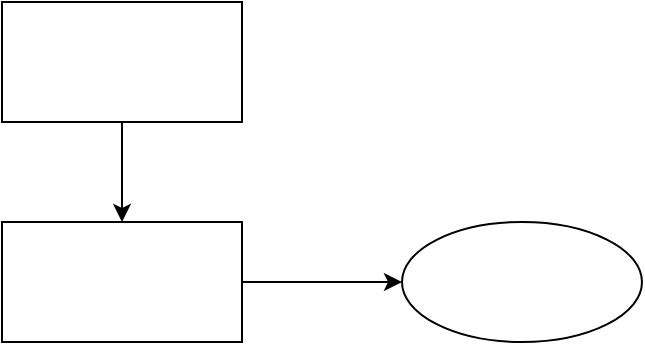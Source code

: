 <mxfile version="16.5.6" type="github">
  <diagram id="KoMX7xQN2vZGde59Y5xR" name="Page-1">
    <mxGraphModel dx="1422" dy="882" grid="1" gridSize="10" guides="1" tooltips="1" connect="1" arrows="1" fold="1" page="1" pageScale="1" pageWidth="827" pageHeight="1169" math="0" shadow="0">
      <root>
        <mxCell id="0" />
        <mxCell id="1" parent="0" />
        <mxCell id="WqC7M9tdgwX8udOdKjSr-3" value="" style="edgeStyle=orthogonalEdgeStyle;rounded=0;orthogonalLoop=1;jettySize=auto;html=1;" edge="1" parent="1" source="WqC7M9tdgwX8udOdKjSr-1" target="WqC7M9tdgwX8udOdKjSr-2">
          <mxGeometry relative="1" as="geometry" />
        </mxCell>
        <mxCell id="WqC7M9tdgwX8udOdKjSr-1" value="" style="rounded=0;whiteSpace=wrap;html=1;" vertex="1" parent="1">
          <mxGeometry x="354" y="120" width="120" height="60" as="geometry" />
        </mxCell>
        <mxCell id="WqC7M9tdgwX8udOdKjSr-5" value="" style="edgeStyle=orthogonalEdgeStyle;rounded=0;orthogonalLoop=1;jettySize=auto;html=1;" edge="1" parent="1" source="WqC7M9tdgwX8udOdKjSr-2" target="WqC7M9tdgwX8udOdKjSr-4">
          <mxGeometry relative="1" as="geometry" />
        </mxCell>
        <mxCell id="WqC7M9tdgwX8udOdKjSr-2" value="" style="whiteSpace=wrap;html=1;rounded=0;" vertex="1" parent="1">
          <mxGeometry x="354" y="230" width="120" height="60" as="geometry" />
        </mxCell>
        <mxCell id="WqC7M9tdgwX8udOdKjSr-4" value="" style="ellipse;whiteSpace=wrap;html=1;rounded=0;" vertex="1" parent="1">
          <mxGeometry x="554" y="230" width="120" height="60" as="geometry" />
        </mxCell>
      </root>
    </mxGraphModel>
  </diagram>
</mxfile>

